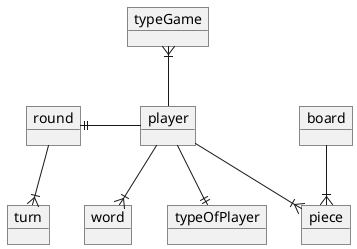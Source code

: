 @startuml VocabularyConceptualModelMain

object round
object turn
object player
object typeGame
object typeOfPlayer

player -up-|{ typeGame
round --|{ turn
player --|| typeOfPlayer
player -left-|| round

/' Tic Tac Toe'/
object board
object piece

board --|{piece
player --|{piece

/' HangMan'/
object word

player --|{word

@enduml
